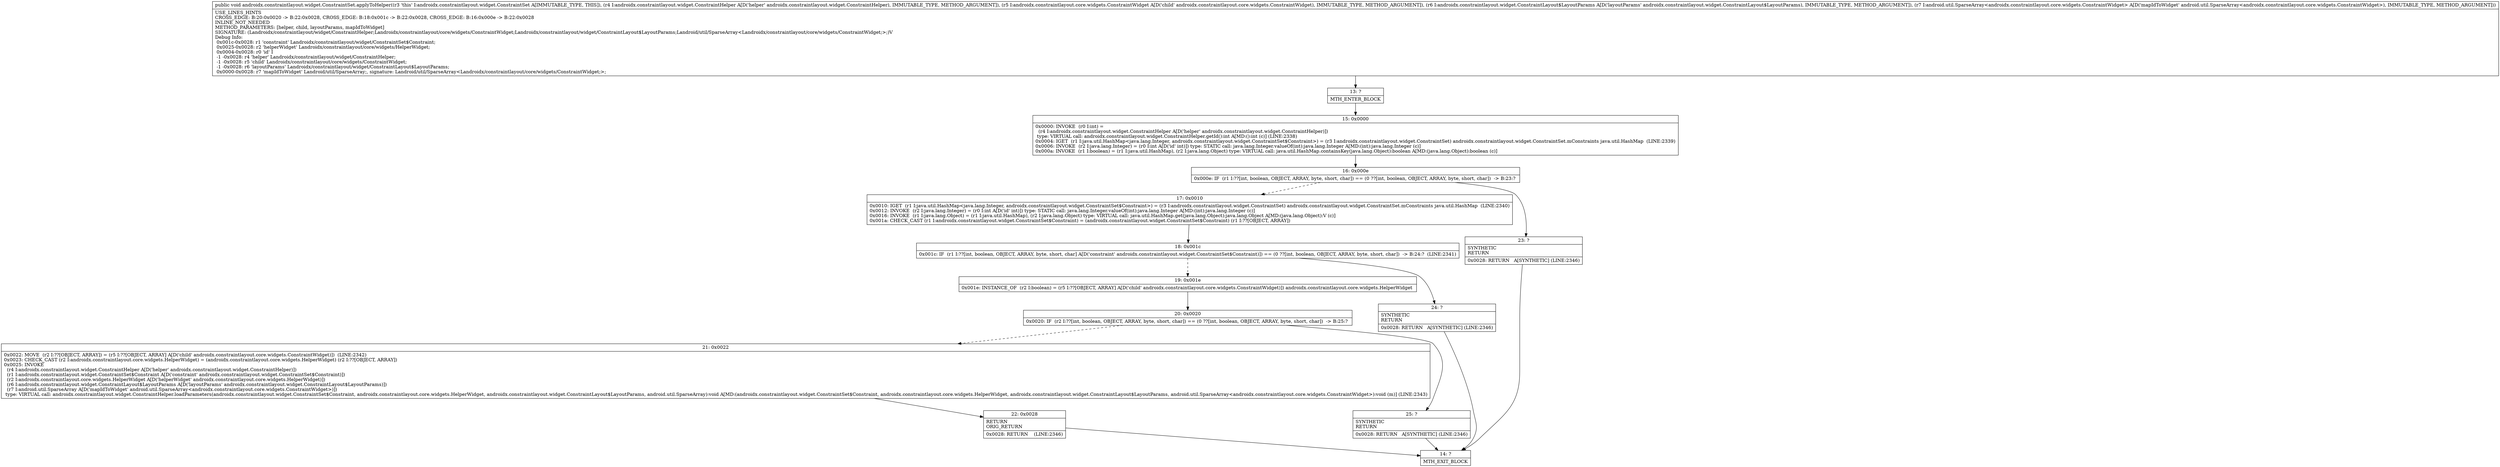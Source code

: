 digraph "CFG forandroidx.constraintlayout.widget.ConstraintSet.applyToHelper(Landroidx\/constraintlayout\/widget\/ConstraintHelper;Landroidx\/constraintlayout\/core\/widgets\/ConstraintWidget;Landroidx\/constraintlayout\/widget\/ConstraintLayout$LayoutParams;Landroid\/util\/SparseArray;)V" {
Node_13 [shape=record,label="{13\:\ ?|MTH_ENTER_BLOCK\l}"];
Node_15 [shape=record,label="{15\:\ 0x0000|0x0000: INVOKE  (r0 I:int) = \l  (r4 I:androidx.constraintlayout.widget.ConstraintHelper A[D('helper' androidx.constraintlayout.widget.ConstraintHelper)])\l type: VIRTUAL call: androidx.constraintlayout.widget.ConstraintHelper.getId():int A[MD:():int (c)] (LINE:2338)\l0x0004: IGET  (r1 I:java.util.HashMap\<java.lang.Integer, androidx.constraintlayout.widget.ConstraintSet$Constraint\>) = (r3 I:androidx.constraintlayout.widget.ConstraintSet) androidx.constraintlayout.widget.ConstraintSet.mConstraints java.util.HashMap  (LINE:2339)\l0x0006: INVOKE  (r2 I:java.lang.Integer) = (r0 I:int A[D('id' int)]) type: STATIC call: java.lang.Integer.valueOf(int):java.lang.Integer A[MD:(int):java.lang.Integer (c)]\l0x000a: INVOKE  (r1 I:boolean) = (r1 I:java.util.HashMap), (r2 I:java.lang.Object) type: VIRTUAL call: java.util.HashMap.containsKey(java.lang.Object):boolean A[MD:(java.lang.Object):boolean (c)]\l}"];
Node_16 [shape=record,label="{16\:\ 0x000e|0x000e: IF  (r1 I:??[int, boolean, OBJECT, ARRAY, byte, short, char]) == (0 ??[int, boolean, OBJECT, ARRAY, byte, short, char])  \-\> B:23:? \l}"];
Node_17 [shape=record,label="{17\:\ 0x0010|0x0010: IGET  (r1 I:java.util.HashMap\<java.lang.Integer, androidx.constraintlayout.widget.ConstraintSet$Constraint\>) = (r3 I:androidx.constraintlayout.widget.ConstraintSet) androidx.constraintlayout.widget.ConstraintSet.mConstraints java.util.HashMap  (LINE:2340)\l0x0012: INVOKE  (r2 I:java.lang.Integer) = (r0 I:int A[D('id' int)]) type: STATIC call: java.lang.Integer.valueOf(int):java.lang.Integer A[MD:(int):java.lang.Integer (c)]\l0x0016: INVOKE  (r1 I:java.lang.Object) = (r1 I:java.util.HashMap), (r2 I:java.lang.Object) type: VIRTUAL call: java.util.HashMap.get(java.lang.Object):java.lang.Object A[MD:(java.lang.Object):V (c)]\l0x001a: CHECK_CAST (r1 I:androidx.constraintlayout.widget.ConstraintSet$Constraint) = (androidx.constraintlayout.widget.ConstraintSet$Constraint) (r1 I:??[OBJECT, ARRAY]) \l}"];
Node_18 [shape=record,label="{18\:\ 0x001c|0x001c: IF  (r1 I:??[int, boolean, OBJECT, ARRAY, byte, short, char] A[D('constraint' androidx.constraintlayout.widget.ConstraintSet$Constraint)]) == (0 ??[int, boolean, OBJECT, ARRAY, byte, short, char])  \-\> B:24:?  (LINE:2341)\l}"];
Node_19 [shape=record,label="{19\:\ 0x001e|0x001e: INSTANCE_OF  (r2 I:boolean) = (r5 I:??[OBJECT, ARRAY] A[D('child' androidx.constraintlayout.core.widgets.ConstraintWidget)]) androidx.constraintlayout.core.widgets.HelperWidget \l}"];
Node_20 [shape=record,label="{20\:\ 0x0020|0x0020: IF  (r2 I:??[int, boolean, OBJECT, ARRAY, byte, short, char]) == (0 ??[int, boolean, OBJECT, ARRAY, byte, short, char])  \-\> B:25:? \l}"];
Node_21 [shape=record,label="{21\:\ 0x0022|0x0022: MOVE  (r2 I:??[OBJECT, ARRAY]) = (r5 I:??[OBJECT, ARRAY] A[D('child' androidx.constraintlayout.core.widgets.ConstraintWidget)])  (LINE:2342)\l0x0023: CHECK_CAST (r2 I:androidx.constraintlayout.core.widgets.HelperWidget) = (androidx.constraintlayout.core.widgets.HelperWidget) (r2 I:??[OBJECT, ARRAY]) \l0x0025: INVOKE  \l  (r4 I:androidx.constraintlayout.widget.ConstraintHelper A[D('helper' androidx.constraintlayout.widget.ConstraintHelper)])\l  (r1 I:androidx.constraintlayout.widget.ConstraintSet$Constraint A[D('constraint' androidx.constraintlayout.widget.ConstraintSet$Constraint)])\l  (r2 I:androidx.constraintlayout.core.widgets.HelperWidget A[D('helperWidget' androidx.constraintlayout.core.widgets.HelperWidget)])\l  (r6 I:androidx.constraintlayout.widget.ConstraintLayout$LayoutParams A[D('layoutParams' androidx.constraintlayout.widget.ConstraintLayout$LayoutParams)])\l  (r7 I:android.util.SparseArray A[D('mapIdToWidget' android.util.SparseArray\<androidx.constraintlayout.core.widgets.ConstraintWidget\>)])\l type: VIRTUAL call: androidx.constraintlayout.widget.ConstraintHelper.loadParameters(androidx.constraintlayout.widget.ConstraintSet$Constraint, androidx.constraintlayout.core.widgets.HelperWidget, androidx.constraintlayout.widget.ConstraintLayout$LayoutParams, android.util.SparseArray):void A[MD:(androidx.constraintlayout.widget.ConstraintSet$Constraint, androidx.constraintlayout.core.widgets.HelperWidget, androidx.constraintlayout.widget.ConstraintLayout$LayoutParams, android.util.SparseArray\<androidx.constraintlayout.core.widgets.ConstraintWidget\>):void (m)] (LINE:2343)\l}"];
Node_22 [shape=record,label="{22\:\ 0x0028|RETURN\lORIG_RETURN\l|0x0028: RETURN    (LINE:2346)\l}"];
Node_14 [shape=record,label="{14\:\ ?|MTH_EXIT_BLOCK\l}"];
Node_25 [shape=record,label="{25\:\ ?|SYNTHETIC\lRETURN\l|0x0028: RETURN   A[SYNTHETIC] (LINE:2346)\l}"];
Node_24 [shape=record,label="{24\:\ ?|SYNTHETIC\lRETURN\l|0x0028: RETURN   A[SYNTHETIC] (LINE:2346)\l}"];
Node_23 [shape=record,label="{23\:\ ?|SYNTHETIC\lRETURN\l|0x0028: RETURN   A[SYNTHETIC] (LINE:2346)\l}"];
MethodNode[shape=record,label="{public void androidx.constraintlayout.widget.ConstraintSet.applyToHelper((r3 'this' I:androidx.constraintlayout.widget.ConstraintSet A[IMMUTABLE_TYPE, THIS]), (r4 I:androidx.constraintlayout.widget.ConstraintHelper A[D('helper' androidx.constraintlayout.widget.ConstraintHelper), IMMUTABLE_TYPE, METHOD_ARGUMENT]), (r5 I:androidx.constraintlayout.core.widgets.ConstraintWidget A[D('child' androidx.constraintlayout.core.widgets.ConstraintWidget), IMMUTABLE_TYPE, METHOD_ARGUMENT]), (r6 I:androidx.constraintlayout.widget.ConstraintLayout$LayoutParams A[D('layoutParams' androidx.constraintlayout.widget.ConstraintLayout$LayoutParams), IMMUTABLE_TYPE, METHOD_ARGUMENT]), (r7 I:android.util.SparseArray\<androidx.constraintlayout.core.widgets.ConstraintWidget\> A[D('mapIdToWidget' android.util.SparseArray\<androidx.constraintlayout.core.widgets.ConstraintWidget\>), IMMUTABLE_TYPE, METHOD_ARGUMENT]))  | USE_LINES_HINTS\lCROSS_EDGE: B:20:0x0020 \-\> B:22:0x0028, CROSS_EDGE: B:18:0x001c \-\> B:22:0x0028, CROSS_EDGE: B:16:0x000e \-\> B:22:0x0028\lINLINE_NOT_NEEDED\lMETHOD_PARAMETERS: [helper, child, layoutParams, mapIdToWidget]\lSIGNATURE: (Landroidx\/constraintlayout\/widget\/ConstraintHelper;Landroidx\/constraintlayout\/core\/widgets\/ConstraintWidget;Landroidx\/constraintlayout\/widget\/ConstraintLayout$LayoutParams;Landroid\/util\/SparseArray\<Landroidx\/constraintlayout\/core\/widgets\/ConstraintWidget;\>;)V\lDebug Info:\l  0x001c\-0x0028: r1 'constraint' Landroidx\/constraintlayout\/widget\/ConstraintSet$Constraint;\l  0x0025\-0x0028: r2 'helperWidget' Landroidx\/constraintlayout\/core\/widgets\/HelperWidget;\l  0x0004\-0x0028: r0 'id' I\l  \-1 \-0x0028: r4 'helper' Landroidx\/constraintlayout\/widget\/ConstraintHelper;\l  \-1 \-0x0028: r5 'child' Landroidx\/constraintlayout\/core\/widgets\/ConstraintWidget;\l  \-1 \-0x0028: r6 'layoutParams' Landroidx\/constraintlayout\/widget\/ConstraintLayout$LayoutParams;\l  0x0000\-0x0028: r7 'mapIdToWidget' Landroid\/util\/SparseArray;, signature: Landroid\/util\/SparseArray\<Landroidx\/constraintlayout\/core\/widgets\/ConstraintWidget;\>;\l}"];
MethodNode -> Node_13;Node_13 -> Node_15;
Node_15 -> Node_16;
Node_16 -> Node_17[style=dashed];
Node_16 -> Node_23;
Node_17 -> Node_18;
Node_18 -> Node_19[style=dashed];
Node_18 -> Node_24;
Node_19 -> Node_20;
Node_20 -> Node_21[style=dashed];
Node_20 -> Node_25;
Node_21 -> Node_22;
Node_22 -> Node_14;
Node_25 -> Node_14;
Node_24 -> Node_14;
Node_23 -> Node_14;
}

